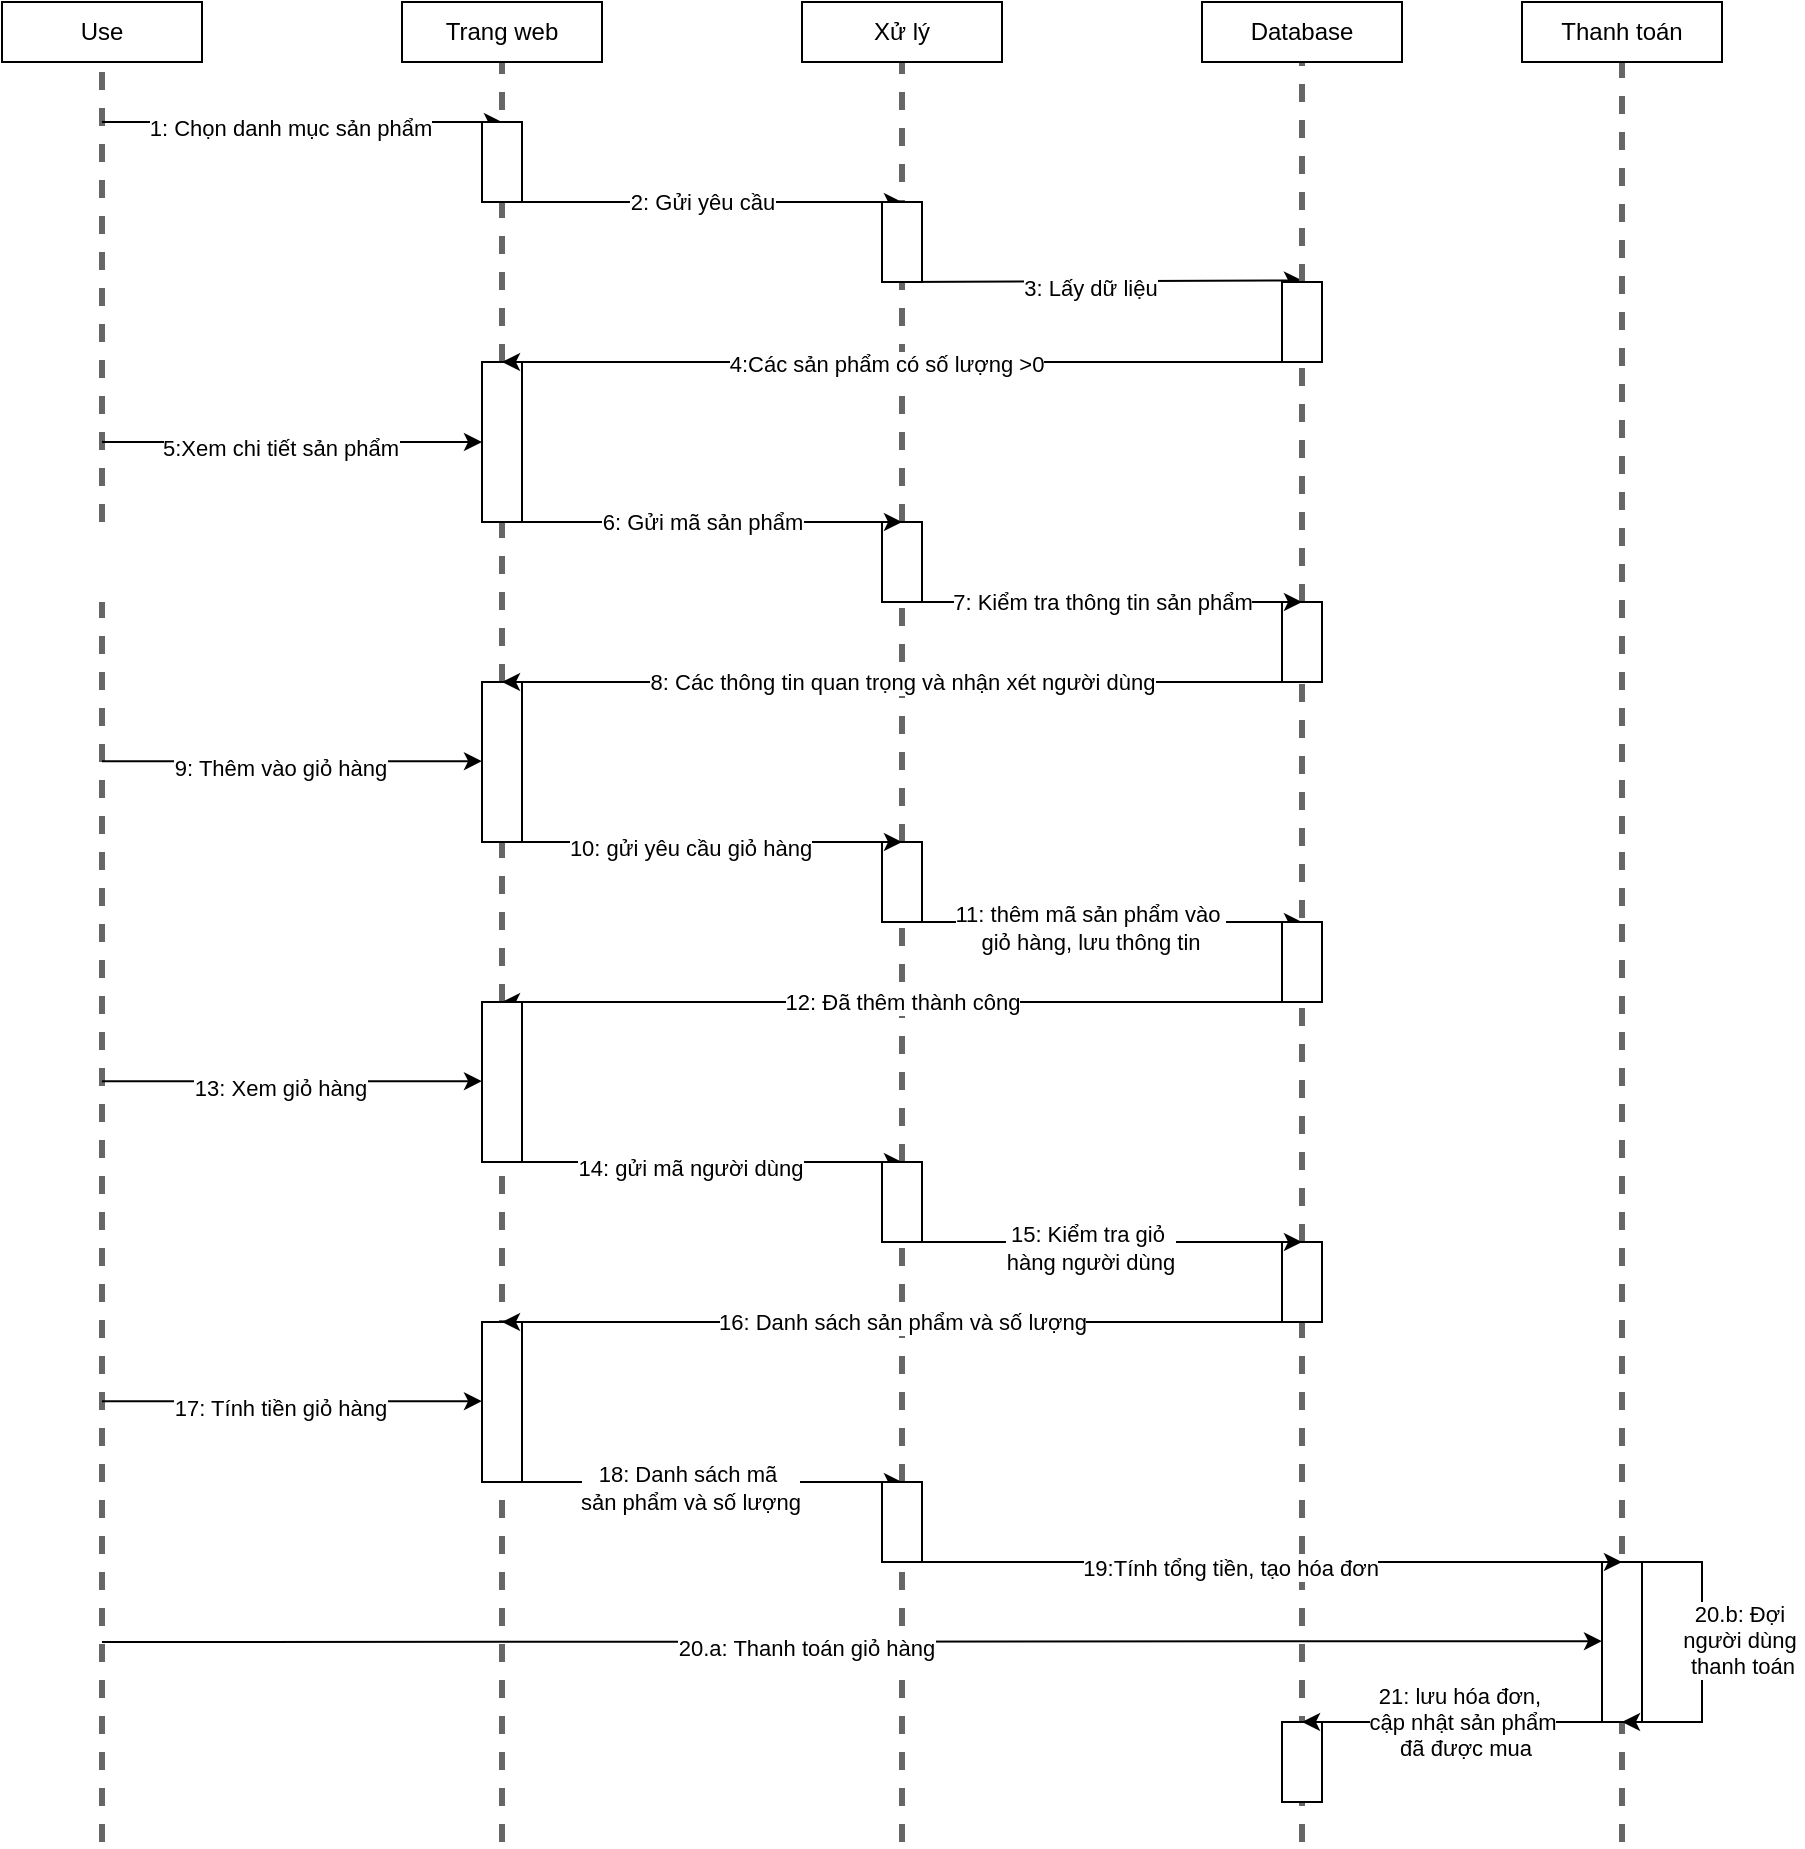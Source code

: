 <mxfile version="26.0.16">
  <diagram name="Trang-1" id="a9vb0UOsbNpKO-GmFO3_">
    <mxGraphModel dx="1018" dy="633" grid="1" gridSize="10" guides="1" tooltips="1" connect="1" arrows="1" fold="1" page="1" pageScale="1" pageWidth="827" pageHeight="1169" math="0" shadow="0">
      <root>
        <mxCell id="0" />
        <mxCell id="1" parent="0" />
        <mxCell id="rHM81udOxlXrRQ4BpnP6-1" value="" style="endArrow=none;html=1;rounded=0;strokeWidth=3;strokeColor=#666666;fillColor=#f5f5f5;dashed=1;" edge="1" parent="1" target="rHM81udOxlXrRQ4BpnP6-4">
          <mxGeometry width="50" height="50" relative="1" as="geometry">
            <mxPoint x="120" y="380" as="sourcePoint" />
            <mxPoint x="120" y="180" as="targetPoint" />
          </mxGeometry>
        </mxCell>
        <mxCell id="rHM81udOxlXrRQ4BpnP6-2" value="" style="endArrow=none;html=1;rounded=0;strokeWidth=3;strokeColor=#666666;fillColor=#f5f5f5;dashed=1;entryX=0.5;entryY=1;entryDx=0;entryDy=0;" edge="1" parent="1" source="rHM81udOxlXrRQ4BpnP6-17" target="rHM81udOxlXrRQ4BpnP6-5">
          <mxGeometry width="50" height="50" relative="1" as="geometry">
            <mxPoint x="320" y="500" as="sourcePoint" />
            <mxPoint x="320" y="180" as="targetPoint" />
          </mxGeometry>
        </mxCell>
        <mxCell id="rHM81udOxlXrRQ4BpnP6-3" value="" style="endArrow=none;html=1;rounded=0;strokeWidth=3;strokeColor=#666666;fillColor=#f5f5f5;dashed=1;entryX=0.5;entryY=1;entryDx=0;entryDy=0;" edge="1" parent="1" target="rHM81udOxlXrRQ4BpnP6-6">
          <mxGeometry width="50" height="50" relative="1" as="geometry">
            <mxPoint x="520" y="300" as="sourcePoint" />
            <mxPoint x="520" y="180" as="targetPoint" />
          </mxGeometry>
        </mxCell>
        <mxCell id="rHM81udOxlXrRQ4BpnP6-4" value="Use" style="rounded=0;whiteSpace=wrap;html=1;" vertex="1" parent="1">
          <mxGeometry x="70" y="120" width="100" height="30" as="geometry" />
        </mxCell>
        <mxCell id="rHM81udOxlXrRQ4BpnP6-5" value="Trang web" style="rounded=0;whiteSpace=wrap;html=1;" vertex="1" parent="1">
          <mxGeometry x="270" y="120" width="100" height="30" as="geometry" />
        </mxCell>
        <mxCell id="rHM81udOxlXrRQ4BpnP6-6" value="Xử lý" style="rounded=0;whiteSpace=wrap;html=1;" vertex="1" parent="1">
          <mxGeometry x="470" y="120" width="100" height="30" as="geometry" />
        </mxCell>
        <mxCell id="rHM81udOxlXrRQ4BpnP6-7" value="" style="endArrow=classic;html=1;rounded=0;exitX=0.5;exitY=1;exitDx=0;exitDy=0;" edge="1" parent="1" source="rHM81udOxlXrRQ4BpnP6-43">
          <mxGeometry width="50" height="50" relative="1" as="geometry">
            <mxPoint x="520" y="259.17" as="sourcePoint" />
            <mxPoint x="720" y="259.17" as="targetPoint" />
          </mxGeometry>
        </mxCell>
        <mxCell id="rHM81udOxlXrRQ4BpnP6-8" value="3: Lấy dữ liệu" style="edgeLabel;html=1;align=center;verticalAlign=middle;resizable=0;points=[];" vertex="1" connectable="0" parent="rHM81udOxlXrRQ4BpnP6-7">
          <mxGeometry x="-0.063" y="-3" relative="1" as="geometry">
            <mxPoint as="offset" />
          </mxGeometry>
        </mxCell>
        <mxCell id="rHM81udOxlXrRQ4BpnP6-16" value="" style="endArrow=none;html=1;rounded=0;strokeWidth=3;strokeColor=#666666;fillColor=#f5f5f5;dashed=1;" edge="1" parent="1" target="rHM81udOxlXrRQ4BpnP6-17" source="rHM81udOxlXrRQ4BpnP6-64">
          <mxGeometry width="50" height="50" relative="1" as="geometry">
            <mxPoint x="320" y="560" as="sourcePoint" />
            <mxPoint x="320" y="180" as="targetPoint" />
          </mxGeometry>
        </mxCell>
        <mxCell id="rHM81udOxlXrRQ4BpnP6-17" value="" style="rounded=0;whiteSpace=wrap;html=1;" vertex="1" parent="1">
          <mxGeometry x="310" y="300" width="20" height="80" as="geometry" />
        </mxCell>
        <mxCell id="rHM81udOxlXrRQ4BpnP6-22" value="" style="endArrow=none;html=1;rounded=0;strokeWidth=3;strokeColor=#666666;fillColor=#f5f5f5;dashed=1;" edge="1" parent="1" source="rHM81udOxlXrRQ4BpnP6-57">
          <mxGeometry width="50" height="50" relative="1" as="geometry">
            <mxPoint x="520" y="560" as="sourcePoint" />
            <mxPoint x="520" y="300" as="targetPoint" />
          </mxGeometry>
        </mxCell>
        <mxCell id="rHM81udOxlXrRQ4BpnP6-24" value="" style="endArrow=classic;html=1;rounded=0;entryX=0.5;entryY=0;entryDx=0;entryDy=0;" edge="1" parent="1" target="rHM81udOxlXrRQ4BpnP6-17">
          <mxGeometry width="50" height="50" relative="1" as="geometry">
            <mxPoint x="720" y="300" as="sourcePoint" />
            <mxPoint x="520" y="300" as="targetPoint" />
          </mxGeometry>
        </mxCell>
        <mxCell id="rHM81udOxlXrRQ4BpnP6-45" value="4:Các sản phẩm&amp;nbsp;&lt;span style=&quot;background-color: light-dark(#ffffff, var(--ge-dark-color, #121212)); color: light-dark(rgb(0, 0, 0), rgb(255, 255, 255));&quot;&gt;có số lượng &amp;gt;0&lt;/span&gt;" style="edgeLabel;html=1;align=center;verticalAlign=middle;resizable=0;points=[];" vertex="1" connectable="0" parent="rHM81udOxlXrRQ4BpnP6-24">
          <mxGeometry x="0.041" y="1" relative="1" as="geometry">
            <mxPoint as="offset" />
          </mxGeometry>
        </mxCell>
        <mxCell id="rHM81udOxlXrRQ4BpnP6-26" value="" style="endArrow=classic;html=1;rounded=0;" edge="1" parent="1">
          <mxGeometry width="50" height="50" relative="1" as="geometry">
            <mxPoint x="120" y="180" as="sourcePoint" />
            <mxPoint x="320" y="180" as="targetPoint" />
          </mxGeometry>
        </mxCell>
        <mxCell id="rHM81udOxlXrRQ4BpnP6-27" value="1: Chọn danh mục sản phẩm" style="edgeLabel;html=1;align=center;verticalAlign=middle;resizable=0;points=[];" vertex="1" connectable="0" parent="rHM81udOxlXrRQ4BpnP6-26">
          <mxGeometry x="-0.063" y="-3" relative="1" as="geometry">
            <mxPoint as="offset" />
          </mxGeometry>
        </mxCell>
        <mxCell id="rHM81udOxlXrRQ4BpnP6-28" value="2: Gửi yêu cầu" style="endArrow=classic;html=1;rounded=0;entryX=0.5;entryY=0;entryDx=0;entryDy=0;" edge="1" parent="1" target="rHM81udOxlXrRQ4BpnP6-43">
          <mxGeometry width="50" height="50" relative="1" as="geometry">
            <mxPoint x="320" y="220" as="sourcePoint" />
            <mxPoint x="120" y="220" as="targetPoint" />
          </mxGeometry>
        </mxCell>
        <mxCell id="rHM81udOxlXrRQ4BpnP6-30" value="" style="rounded=0;whiteSpace=wrap;html=1;" vertex="1" parent="1">
          <mxGeometry x="310" y="180" width="20" height="40" as="geometry" />
        </mxCell>
        <mxCell id="rHM81udOxlXrRQ4BpnP6-39" value="" style="endArrow=none;html=1;rounded=0;strokeWidth=3;strokeColor=#666666;fillColor=#f5f5f5;dashed=1;entryX=0.5;entryY=1;entryDx=0;entryDy=0;" edge="1" parent="1" source="rHM81udOxlXrRQ4BpnP6-42" target="rHM81udOxlXrRQ4BpnP6-40">
          <mxGeometry width="50" height="50" relative="1" as="geometry">
            <mxPoint x="720" y="440" as="sourcePoint" />
            <mxPoint x="720" y="180" as="targetPoint" />
          </mxGeometry>
        </mxCell>
        <mxCell id="rHM81udOxlXrRQ4BpnP6-40" value="Database" style="rounded=0;whiteSpace=wrap;html=1;" vertex="1" parent="1">
          <mxGeometry x="670" y="120" width="100" height="30" as="geometry" />
        </mxCell>
        <mxCell id="rHM81udOxlXrRQ4BpnP6-41" value="" style="endArrow=none;html=1;rounded=0;strokeWidth=3;strokeColor=#666666;fillColor=#f5f5f5;dashed=1;" edge="1" parent="1" target="rHM81udOxlXrRQ4BpnP6-42" source="rHM81udOxlXrRQ4BpnP6-61">
          <mxGeometry width="50" height="50" relative="1" as="geometry">
            <mxPoint x="720" y="560" as="sourcePoint" />
            <mxPoint x="720" y="180" as="targetPoint" />
          </mxGeometry>
        </mxCell>
        <mxCell id="rHM81udOxlXrRQ4BpnP6-42" value="" style="rounded=0;whiteSpace=wrap;html=1;" vertex="1" parent="1">
          <mxGeometry x="710" y="260" width="20" height="40" as="geometry" />
        </mxCell>
        <mxCell id="rHM81udOxlXrRQ4BpnP6-44" value="" style="endArrow=none;html=1;rounded=0;strokeWidth=3;strokeColor=#666666;fillColor=#f5f5f5;dashed=1;entryX=0.5;entryY=1;entryDx=0;entryDy=0;" edge="1" parent="1" target="rHM81udOxlXrRQ4BpnP6-43">
          <mxGeometry width="50" height="50" relative="1" as="geometry">
            <mxPoint x="520" y="260" as="sourcePoint" />
            <mxPoint x="520" y="150" as="targetPoint" />
          </mxGeometry>
        </mxCell>
        <mxCell id="rHM81udOxlXrRQ4BpnP6-43" value="" style="rounded=0;whiteSpace=wrap;html=1;" vertex="1" parent="1">
          <mxGeometry x="510" y="220" width="20" height="40" as="geometry" />
        </mxCell>
        <mxCell id="rHM81udOxlXrRQ4BpnP6-49" value="" style="endArrow=none;html=1;rounded=0;strokeWidth=3;strokeColor=#666666;fillColor=#f5f5f5;dashed=1;" edge="1" parent="1">
          <mxGeometry width="50" height="50" relative="1" as="geometry">
            <mxPoint x="120" y="1040" as="sourcePoint" />
            <mxPoint x="120" y="420" as="targetPoint" />
          </mxGeometry>
        </mxCell>
        <mxCell id="rHM81udOxlXrRQ4BpnP6-52" value="" style="endArrow=classic;html=1;rounded=0;exitX=0.5;exitY=1;exitDx=0;exitDy=0;entryX=0;entryY=0.5;entryDx=0;entryDy=0;" edge="1" parent="1" target="rHM81udOxlXrRQ4BpnP6-17">
          <mxGeometry width="50" height="50" relative="1" as="geometry">
            <mxPoint x="120" y="340" as="sourcePoint" />
            <mxPoint x="320" y="340" as="targetPoint" />
          </mxGeometry>
        </mxCell>
        <mxCell id="rHM81udOxlXrRQ4BpnP6-53" value="5:Xem chi tiết sản phẩm" style="edgeLabel;html=1;align=center;verticalAlign=middle;resizable=0;points=[];" vertex="1" connectable="0" parent="rHM81udOxlXrRQ4BpnP6-52">
          <mxGeometry x="-0.063" y="-3" relative="1" as="geometry">
            <mxPoint as="offset" />
          </mxGeometry>
        </mxCell>
        <mxCell id="rHM81udOxlXrRQ4BpnP6-58" value="" style="endArrow=none;html=1;rounded=0;strokeWidth=3;strokeColor=#666666;fillColor=#f5f5f5;dashed=1;" edge="1" parent="1" source="rHM81udOxlXrRQ4BpnP6-69" target="rHM81udOxlXrRQ4BpnP6-57">
          <mxGeometry width="50" height="50" relative="1" as="geometry">
            <mxPoint x="520" y="650" as="sourcePoint" />
            <mxPoint x="520" y="340" as="targetPoint" />
          </mxGeometry>
        </mxCell>
        <mxCell id="rHM81udOxlXrRQ4BpnP6-57" value="" style="rounded=0;whiteSpace=wrap;html=1;" vertex="1" parent="1">
          <mxGeometry x="510" y="380" width="20" height="40" as="geometry" />
        </mxCell>
        <mxCell id="rHM81udOxlXrRQ4BpnP6-60" value="6: Gửi mã sản phẩm" style="endArrow=classic;html=1;rounded=0;entryX=0.5;entryY=0;entryDx=0;entryDy=0;" edge="1" parent="1">
          <mxGeometry width="50" height="50" relative="1" as="geometry">
            <mxPoint x="320" y="380" as="sourcePoint" />
            <mxPoint x="520" y="380" as="targetPoint" />
          </mxGeometry>
        </mxCell>
        <mxCell id="rHM81udOxlXrRQ4BpnP6-62" value="" style="endArrow=none;html=1;rounded=0;strokeWidth=3;strokeColor=#666666;fillColor=#f5f5f5;dashed=1;" edge="1" parent="1" source="rHM81udOxlXrRQ4BpnP6-89" target="rHM81udOxlXrRQ4BpnP6-61">
          <mxGeometry width="50" height="50" relative="1" as="geometry">
            <mxPoint x="720" y="830" as="sourcePoint" />
            <mxPoint x="720" y="300" as="targetPoint" />
          </mxGeometry>
        </mxCell>
        <mxCell id="rHM81udOxlXrRQ4BpnP6-61" value="" style="rounded=0;whiteSpace=wrap;html=1;" vertex="1" parent="1">
          <mxGeometry x="710" y="420" width="20" height="40" as="geometry" />
        </mxCell>
        <mxCell id="rHM81udOxlXrRQ4BpnP6-63" value="7: Kiểm tra thông tin sản phẩm" style="endArrow=classic;html=1;rounded=0;entryX=0.5;entryY=0;entryDx=0;entryDy=0;" edge="1" parent="1">
          <mxGeometry width="50" height="50" relative="1" as="geometry">
            <mxPoint x="520" y="420" as="sourcePoint" />
            <mxPoint x="720" y="420" as="targetPoint" />
          </mxGeometry>
        </mxCell>
        <mxCell id="rHM81udOxlXrRQ4BpnP6-65" value="" style="endArrow=none;html=1;rounded=0;strokeWidth=3;strokeColor=#666666;fillColor=#f5f5f5;dashed=1;" edge="1" parent="1" source="rHM81udOxlXrRQ4BpnP6-81" target="rHM81udOxlXrRQ4BpnP6-64">
          <mxGeometry width="50" height="50" relative="1" as="geometry">
            <mxPoint x="320" y="760" as="sourcePoint" />
            <mxPoint x="320" y="380" as="targetPoint" />
          </mxGeometry>
        </mxCell>
        <mxCell id="rHM81udOxlXrRQ4BpnP6-64" value="" style="rounded=0;whiteSpace=wrap;html=1;" vertex="1" parent="1">
          <mxGeometry x="310" y="460" width="20" height="80" as="geometry" />
        </mxCell>
        <mxCell id="rHM81udOxlXrRQ4BpnP6-66" value="8: Các thông tin quan trọng và nhận xét người dùng" style="endArrow=classic;html=1;rounded=0;entryX=0.5;entryY=0;entryDx=0;entryDy=0;exitX=0.5;exitY=1;exitDx=0;exitDy=0;" edge="1" parent="1" source="rHM81udOxlXrRQ4BpnP6-61" target="rHM81udOxlXrRQ4BpnP6-64">
          <mxGeometry width="50" height="50" relative="1" as="geometry">
            <mxPoint x="330" y="390" as="sourcePoint" />
            <mxPoint x="530" y="390" as="targetPoint" />
          </mxGeometry>
        </mxCell>
        <mxCell id="rHM81udOxlXrRQ4BpnP6-67" value="" style="endArrow=classic;html=1;rounded=0;exitX=0.5;exitY=1;exitDx=0;exitDy=0;entryX=0;entryY=0.5;entryDx=0;entryDy=0;" edge="1" parent="1">
          <mxGeometry width="50" height="50" relative="1" as="geometry">
            <mxPoint x="120" y="499.58" as="sourcePoint" />
            <mxPoint x="310" y="499.58" as="targetPoint" />
          </mxGeometry>
        </mxCell>
        <mxCell id="rHM81udOxlXrRQ4BpnP6-68" value="9: Thêm vào giỏ hàng" style="edgeLabel;html=1;align=center;verticalAlign=middle;resizable=0;points=[];" vertex="1" connectable="0" parent="rHM81udOxlXrRQ4BpnP6-67">
          <mxGeometry x="-0.063" y="-3" relative="1" as="geometry">
            <mxPoint as="offset" />
          </mxGeometry>
        </mxCell>
        <mxCell id="rHM81udOxlXrRQ4BpnP6-70" value="" style="endArrow=none;html=1;rounded=0;strokeWidth=3;strokeColor=#666666;fillColor=#f5f5f5;dashed=1;" edge="1" parent="1" source="rHM81udOxlXrRQ4BpnP6-87" target="rHM81udOxlXrRQ4BpnP6-69">
          <mxGeometry width="50" height="50" relative="1" as="geometry">
            <mxPoint x="520" y="840" as="sourcePoint" />
            <mxPoint x="520" y="420" as="targetPoint" />
          </mxGeometry>
        </mxCell>
        <mxCell id="rHM81udOxlXrRQ4BpnP6-69" value="" style="rounded=0;whiteSpace=wrap;html=1;" vertex="1" parent="1">
          <mxGeometry x="510" y="540" width="20" height="40" as="geometry" />
        </mxCell>
        <mxCell id="rHM81udOxlXrRQ4BpnP6-71" value="" style="endArrow=classic;html=1;rounded=0;exitX=0.5;exitY=1;exitDx=0;exitDy=0;" edge="1" parent="1">
          <mxGeometry width="50" height="50" relative="1" as="geometry">
            <mxPoint x="320" y="540" as="sourcePoint" />
            <mxPoint x="520" y="540" as="targetPoint" />
          </mxGeometry>
        </mxCell>
        <mxCell id="rHM81udOxlXrRQ4BpnP6-72" value="10: gửi yêu cầu giỏ hàng" style="edgeLabel;html=1;align=center;verticalAlign=middle;resizable=0;points=[];" vertex="1" connectable="0" parent="rHM81udOxlXrRQ4BpnP6-71">
          <mxGeometry x="-0.063" y="-3" relative="1" as="geometry">
            <mxPoint as="offset" />
          </mxGeometry>
        </mxCell>
        <mxCell id="rHM81udOxlXrRQ4BpnP6-77" value="" style="endArrow=classic;html=1;rounded=0;exitX=0.5;exitY=1;exitDx=0;exitDy=0;" edge="1" parent="1">
          <mxGeometry width="50" height="50" relative="1" as="geometry">
            <mxPoint x="520" y="580" as="sourcePoint" />
            <mxPoint x="720" y="580" as="targetPoint" />
          </mxGeometry>
        </mxCell>
        <mxCell id="rHM81udOxlXrRQ4BpnP6-78" value="11: thêm mã sản phẩm vào&amp;nbsp;&lt;div&gt;giỏ hàng, lưu thông tin&lt;/div&gt;" style="edgeLabel;html=1;align=center;verticalAlign=middle;resizable=0;points=[];" vertex="1" connectable="0" parent="rHM81udOxlXrRQ4BpnP6-77">
          <mxGeometry x="-0.063" y="-3" relative="1" as="geometry">
            <mxPoint as="offset" />
          </mxGeometry>
        </mxCell>
        <mxCell id="rHM81udOxlXrRQ4BpnP6-79" value="" style="rounded=0;whiteSpace=wrap;html=1;" vertex="1" parent="1">
          <mxGeometry x="710" y="580" width="20" height="40" as="geometry" />
        </mxCell>
        <mxCell id="rHM81udOxlXrRQ4BpnP6-80" value="12: Đã thêm thành công" style="endArrow=classic;html=1;rounded=0;entryX=0.5;entryY=0;entryDx=0;entryDy=0;exitX=0.5;exitY=1;exitDx=0;exitDy=0;" edge="1" parent="1">
          <mxGeometry width="50" height="50" relative="1" as="geometry">
            <mxPoint x="720" y="620" as="sourcePoint" />
            <mxPoint x="320" y="620" as="targetPoint" />
          </mxGeometry>
        </mxCell>
        <mxCell id="rHM81udOxlXrRQ4BpnP6-82" value="" style="endArrow=none;html=1;rounded=0;strokeWidth=3;strokeColor=#666666;fillColor=#f5f5f5;dashed=1;" edge="1" parent="1" target="rHM81udOxlXrRQ4BpnP6-81">
          <mxGeometry width="50" height="50" relative="1" as="geometry">
            <mxPoint x="320" y="1040" as="sourcePoint" />
            <mxPoint x="320" y="540" as="targetPoint" />
          </mxGeometry>
        </mxCell>
        <mxCell id="rHM81udOxlXrRQ4BpnP6-81" value="" style="rounded=0;whiteSpace=wrap;html=1;" vertex="1" parent="1">
          <mxGeometry x="310" y="620" width="20" height="80" as="geometry" />
        </mxCell>
        <mxCell id="rHM81udOxlXrRQ4BpnP6-83" value="" style="endArrow=classic;html=1;rounded=0;exitX=0.5;exitY=1;exitDx=0;exitDy=0;entryX=0;entryY=0.5;entryDx=0;entryDy=0;" edge="1" parent="1">
          <mxGeometry width="50" height="50" relative="1" as="geometry">
            <mxPoint x="120" y="659.58" as="sourcePoint" />
            <mxPoint x="310" y="659.58" as="targetPoint" />
          </mxGeometry>
        </mxCell>
        <mxCell id="rHM81udOxlXrRQ4BpnP6-84" value="13: Xem giỏ hàng" style="edgeLabel;html=1;align=center;verticalAlign=middle;resizable=0;points=[];" vertex="1" connectable="0" parent="rHM81udOxlXrRQ4BpnP6-83">
          <mxGeometry x="-0.063" y="-3" relative="1" as="geometry">
            <mxPoint as="offset" />
          </mxGeometry>
        </mxCell>
        <mxCell id="rHM81udOxlXrRQ4BpnP6-85" value="" style="endArrow=classic;html=1;rounded=0;exitX=0.5;exitY=1;exitDx=0;exitDy=0;" edge="1" parent="1">
          <mxGeometry width="50" height="50" relative="1" as="geometry">
            <mxPoint x="320" y="700" as="sourcePoint" />
            <mxPoint x="520" y="700" as="targetPoint" />
          </mxGeometry>
        </mxCell>
        <mxCell id="rHM81udOxlXrRQ4BpnP6-86" value="14: gửi mã người dùng" style="edgeLabel;html=1;align=center;verticalAlign=middle;resizable=0;points=[];" vertex="1" connectable="0" parent="rHM81udOxlXrRQ4BpnP6-85">
          <mxGeometry x="-0.063" y="-3" relative="1" as="geometry">
            <mxPoint as="offset" />
          </mxGeometry>
        </mxCell>
        <mxCell id="rHM81udOxlXrRQ4BpnP6-88" value="" style="endArrow=none;html=1;rounded=0;strokeWidth=3;strokeColor=#666666;fillColor=#f5f5f5;dashed=1;" edge="1" parent="1" source="rHM81udOxlXrRQ4BpnP6-101" target="rHM81udOxlXrRQ4BpnP6-87">
          <mxGeometry width="50" height="50" relative="1" as="geometry">
            <mxPoint x="520" y="920" as="sourcePoint" />
            <mxPoint x="520" y="620" as="targetPoint" />
          </mxGeometry>
        </mxCell>
        <mxCell id="rHM81udOxlXrRQ4BpnP6-87" value="" style="rounded=0;whiteSpace=wrap;html=1;" vertex="1" parent="1">
          <mxGeometry x="510" y="700" width="20" height="40" as="geometry" />
        </mxCell>
        <mxCell id="rHM81udOxlXrRQ4BpnP6-90" value="" style="endArrow=none;html=1;rounded=0;strokeWidth=3;strokeColor=#666666;fillColor=#f5f5f5;dashed=1;" edge="1" parent="1" target="rHM81udOxlXrRQ4BpnP6-89">
          <mxGeometry width="50" height="50" relative="1" as="geometry">
            <mxPoint x="720" y="1040" as="sourcePoint" />
            <mxPoint x="720" y="460" as="targetPoint" />
          </mxGeometry>
        </mxCell>
        <mxCell id="rHM81udOxlXrRQ4BpnP6-89" value="" style="rounded=0;whiteSpace=wrap;html=1;" vertex="1" parent="1">
          <mxGeometry x="710" y="740" width="20" height="40" as="geometry" />
        </mxCell>
        <mxCell id="rHM81udOxlXrRQ4BpnP6-91" value="" style="endArrow=classic;html=1;rounded=0;exitX=0.5;exitY=1;exitDx=0;exitDy=0;entryX=0.5;entryY=0;entryDx=0;entryDy=0;" edge="1" parent="1" source="rHM81udOxlXrRQ4BpnP6-87" target="rHM81udOxlXrRQ4BpnP6-89">
          <mxGeometry width="50" height="50" relative="1" as="geometry">
            <mxPoint x="330" y="710" as="sourcePoint" />
            <mxPoint x="530" y="710" as="targetPoint" />
          </mxGeometry>
        </mxCell>
        <mxCell id="rHM81udOxlXrRQ4BpnP6-92" value="15: Kiểm tra giỏ&amp;nbsp;&lt;div&gt;hàng người dùng&lt;/div&gt;" style="edgeLabel;html=1;align=center;verticalAlign=middle;resizable=0;points=[];" vertex="1" connectable="0" parent="rHM81udOxlXrRQ4BpnP6-91">
          <mxGeometry x="-0.063" y="-3" relative="1" as="geometry">
            <mxPoint as="offset" />
          </mxGeometry>
        </mxCell>
        <mxCell id="rHM81udOxlXrRQ4BpnP6-95" value="" style="endArrow=none;html=1;rounded=0;strokeWidth=3;strokeColor=#666666;fillColor=#f5f5f5;dashed=1;" edge="1" parent="1" target="rHM81udOxlXrRQ4BpnP6-94">
          <mxGeometry width="50" height="50" relative="1" as="geometry">
            <mxPoint x="320" y="840" as="sourcePoint" />
            <mxPoint x="320" y="700" as="targetPoint" />
          </mxGeometry>
        </mxCell>
        <mxCell id="rHM81udOxlXrRQ4BpnP6-94" value="" style="rounded=0;whiteSpace=wrap;html=1;" vertex="1" parent="1">
          <mxGeometry x="310" y="780" width="20" height="80" as="geometry" />
        </mxCell>
        <mxCell id="rHM81udOxlXrRQ4BpnP6-96" value="16: Danh sách sản phẩm và số lượng" style="endArrow=classic;html=1;rounded=0;entryX=0.5;entryY=0;entryDx=0;entryDy=0;exitX=0.5;exitY=1;exitDx=0;exitDy=0;" edge="1" parent="1">
          <mxGeometry width="50" height="50" relative="1" as="geometry">
            <mxPoint x="720" y="780" as="sourcePoint" />
            <mxPoint x="320" y="780" as="targetPoint" />
          </mxGeometry>
        </mxCell>
        <mxCell id="rHM81udOxlXrRQ4BpnP6-97" value="" style="endArrow=classic;html=1;rounded=0;exitX=0.5;exitY=1;exitDx=0;exitDy=0;entryX=0;entryY=0.5;entryDx=0;entryDy=0;" edge="1" parent="1">
          <mxGeometry width="50" height="50" relative="1" as="geometry">
            <mxPoint x="120" y="819.58" as="sourcePoint" />
            <mxPoint x="310" y="819.58" as="targetPoint" />
          </mxGeometry>
        </mxCell>
        <mxCell id="rHM81udOxlXrRQ4BpnP6-98" value="17: Tính tiền giỏ hàng" style="edgeLabel;html=1;align=center;verticalAlign=middle;resizable=0;points=[];" vertex="1" connectable="0" parent="rHM81udOxlXrRQ4BpnP6-97">
          <mxGeometry x="-0.063" y="-3" relative="1" as="geometry">
            <mxPoint as="offset" />
          </mxGeometry>
        </mxCell>
        <mxCell id="rHM81udOxlXrRQ4BpnP6-99" value="" style="endArrow=classic;html=1;rounded=0;exitX=0.5;exitY=1;exitDx=0;exitDy=0;" edge="1" parent="1">
          <mxGeometry width="50" height="50" relative="1" as="geometry">
            <mxPoint x="320" y="860" as="sourcePoint" />
            <mxPoint x="520" y="860" as="targetPoint" />
          </mxGeometry>
        </mxCell>
        <mxCell id="rHM81udOxlXrRQ4BpnP6-100" value="18: Danh sách mã&amp;nbsp;&lt;div&gt;sản phẩm và số lượng&lt;/div&gt;" style="edgeLabel;html=1;align=center;verticalAlign=middle;resizable=0;points=[];" vertex="1" connectable="0" parent="rHM81udOxlXrRQ4BpnP6-99">
          <mxGeometry x="-0.063" y="-3" relative="1" as="geometry">
            <mxPoint as="offset" />
          </mxGeometry>
        </mxCell>
        <mxCell id="rHM81udOxlXrRQ4BpnP6-102" value="" style="endArrow=none;html=1;rounded=0;strokeWidth=3;strokeColor=#666666;fillColor=#f5f5f5;dashed=1;" edge="1" parent="1" target="rHM81udOxlXrRQ4BpnP6-101">
          <mxGeometry width="50" height="50" relative="1" as="geometry">
            <mxPoint x="520" y="1040" as="sourcePoint" />
            <mxPoint x="520" y="740" as="targetPoint" />
          </mxGeometry>
        </mxCell>
        <mxCell id="rHM81udOxlXrRQ4BpnP6-101" value="" style="rounded=0;whiteSpace=wrap;html=1;" vertex="1" parent="1">
          <mxGeometry x="510" y="860" width="20" height="40" as="geometry" />
        </mxCell>
        <mxCell id="rHM81udOxlXrRQ4BpnP6-103" value="" style="endArrow=none;html=1;rounded=0;strokeWidth=3;strokeColor=#666666;fillColor=#f5f5f5;dashed=1;entryX=0.5;entryY=1;entryDx=0;entryDy=0;" edge="1" parent="1" target="rHM81udOxlXrRQ4BpnP6-104">
          <mxGeometry width="50" height="50" relative="1" as="geometry">
            <mxPoint x="880" y="1040" as="sourcePoint" />
            <mxPoint x="880" y="180" as="targetPoint" />
          </mxGeometry>
        </mxCell>
        <mxCell id="rHM81udOxlXrRQ4BpnP6-104" value="Thanh toán" style="rounded=0;whiteSpace=wrap;html=1;" vertex="1" parent="1">
          <mxGeometry x="830" y="120" width="100" height="30" as="geometry" />
        </mxCell>
        <mxCell id="rHM81udOxlXrRQ4BpnP6-105" value="" style="rounded=0;whiteSpace=wrap;html=1;" vertex="1" parent="1">
          <mxGeometry x="870" y="900" width="20" height="80" as="geometry" />
        </mxCell>
        <mxCell id="rHM81udOxlXrRQ4BpnP6-106" value="" style="endArrow=classic;html=1;rounded=0;exitX=0.5;exitY=1;exitDx=0;exitDy=0;entryX=0.5;entryY=0;entryDx=0;entryDy=0;" edge="1" parent="1" target="rHM81udOxlXrRQ4BpnP6-105">
          <mxGeometry width="50" height="50" relative="1" as="geometry">
            <mxPoint x="510" y="900" as="sourcePoint" />
            <mxPoint x="710" y="900" as="targetPoint" />
          </mxGeometry>
        </mxCell>
        <mxCell id="rHM81udOxlXrRQ4BpnP6-107" value="19:Tính tổng tiền, tạo hóa đơn" style="edgeLabel;html=1;align=center;verticalAlign=middle;resizable=0;points=[];" vertex="1" connectable="0" parent="rHM81udOxlXrRQ4BpnP6-106">
          <mxGeometry x="-0.063" y="-3" relative="1" as="geometry">
            <mxPoint as="offset" />
          </mxGeometry>
        </mxCell>
        <mxCell id="rHM81udOxlXrRQ4BpnP6-108" value="" style="endArrow=classic;html=1;rounded=0;exitX=0.5;exitY=0;exitDx=0;exitDy=0;entryX=0.5;entryY=1;entryDx=0;entryDy=0;" edge="1" parent="1" source="rHM81udOxlXrRQ4BpnP6-105" target="rHM81udOxlXrRQ4BpnP6-105">
          <mxGeometry width="50" height="50" relative="1" as="geometry">
            <mxPoint x="570" y="980" as="sourcePoint" />
            <mxPoint x="940" y="980" as="targetPoint" />
            <Array as="points">
              <mxPoint x="920" y="900" />
              <mxPoint x="920" y="980" />
            </Array>
          </mxGeometry>
        </mxCell>
        <mxCell id="rHM81udOxlXrRQ4BpnP6-109" value="20.b: Đợi&amp;nbsp;&lt;div&gt;người dùng&amp;nbsp;&lt;div&gt;thanh toán&lt;/div&gt;&lt;/div&gt;" style="edgeLabel;html=1;align=center;verticalAlign=middle;resizable=0;points=[];" vertex="1" connectable="0" parent="rHM81udOxlXrRQ4BpnP6-108">
          <mxGeometry x="-0.063" y="-3" relative="1" as="geometry">
            <mxPoint x="23" y="4" as="offset" />
          </mxGeometry>
        </mxCell>
        <mxCell id="rHM81udOxlXrRQ4BpnP6-111" value="" style="endArrow=none;html=1;rounded=0;strokeWidth=3;strokeColor=#666666;fillColor=#f5f5f5;dashed=1;" edge="1" parent="1" target="rHM81udOxlXrRQ4BpnP6-110">
          <mxGeometry width="50" height="50" relative="1" as="geometry">
            <mxPoint x="720" y="1000" as="sourcePoint" />
            <mxPoint x="720" y="780" as="targetPoint" />
          </mxGeometry>
        </mxCell>
        <mxCell id="rHM81udOxlXrRQ4BpnP6-110" value="" style="rounded=0;whiteSpace=wrap;html=1;" vertex="1" parent="1">
          <mxGeometry x="710" y="980" width="20" height="40" as="geometry" />
        </mxCell>
        <mxCell id="rHM81udOxlXrRQ4BpnP6-112" value="21: lưu hóa đơn,&amp;nbsp;&lt;div&gt;&lt;span style=&quot;background-color: light-dark(#ffffff, var(--ge-dark-color, #121212)); color: light-dark(rgb(0, 0, 0), rgb(255, 255, 255));&quot;&gt;cập nhật&amp;nbsp;&lt;/span&gt;&lt;span style=&quot;background-color: light-dark(#ffffff, var(--ge-dark-color, #121212)); color: light-dark(rgb(0, 0, 0), rgb(255, 255, 255));&quot;&gt;sản phẩm&lt;/span&gt;&lt;/div&gt;&lt;div&gt;&lt;span style=&quot;background-color: light-dark(#ffffff, var(--ge-dark-color, #121212)); color: light-dark(rgb(0, 0, 0), rgb(255, 255, 255));&quot;&gt;&amp;nbsp;đã được mua&lt;/span&gt;&lt;/div&gt;" style="endArrow=classic;html=1;rounded=0;entryX=0.5;entryY=0;entryDx=0;entryDy=0;exitX=0.5;exitY=1;exitDx=0;exitDy=0;" edge="1" parent="1" source="rHM81udOxlXrRQ4BpnP6-105" target="rHM81udOxlXrRQ4BpnP6-110">
          <mxGeometry width="50" height="50" relative="1" as="geometry">
            <mxPoint x="730" y="790" as="sourcePoint" />
            <mxPoint x="330" y="790" as="targetPoint" />
          </mxGeometry>
        </mxCell>
        <mxCell id="rHM81udOxlXrRQ4BpnP6-113" value="" style="endArrow=classic;html=1;rounded=0;entryX=0;entryY=0.5;entryDx=0;entryDy=0;" edge="1" parent="1">
          <mxGeometry width="50" height="50" relative="1" as="geometry">
            <mxPoint x="120" y="940" as="sourcePoint" />
            <mxPoint x="870" y="939.58" as="targetPoint" />
          </mxGeometry>
        </mxCell>
        <mxCell id="rHM81udOxlXrRQ4BpnP6-114" value="20.a: Thanh toán giỏ hàng" style="edgeLabel;html=1;align=center;verticalAlign=middle;resizable=0;points=[];" vertex="1" connectable="0" parent="rHM81udOxlXrRQ4BpnP6-113">
          <mxGeometry x="-0.063" y="-3" relative="1" as="geometry">
            <mxPoint as="offset" />
          </mxGeometry>
        </mxCell>
      </root>
    </mxGraphModel>
  </diagram>
</mxfile>
